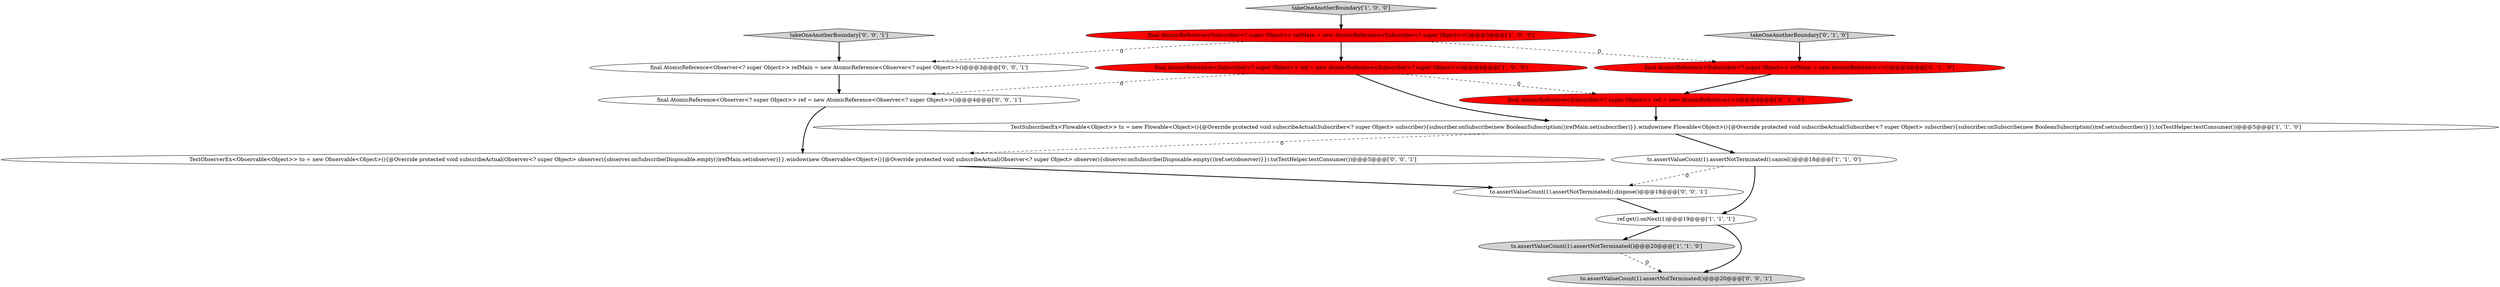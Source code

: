 digraph {
3 [style = filled, label = "takeOneAnotherBoundary['1', '0', '0']", fillcolor = lightgray, shape = diamond image = "AAA0AAABBB1BBB"];
6 [style = filled, label = "final AtomicReference<Subscriber<? super Object>> refMain = new AtomicReference<Subscriber<? super Object>>()@@@3@@@['1', '0', '0']", fillcolor = red, shape = ellipse image = "AAA1AAABBB1BBB"];
11 [style = filled, label = "to.assertValueCount(1).assertNotTerminated()@@@20@@@['0', '0', '1']", fillcolor = lightgray, shape = ellipse image = "AAA0AAABBB3BBB"];
12 [style = filled, label = "final AtomicReference<Observer<? super Object>> ref = new AtomicReference<Observer<? super Object>>()@@@4@@@['0', '0', '1']", fillcolor = white, shape = ellipse image = "AAA0AAABBB3BBB"];
13 [style = filled, label = "takeOneAnotherBoundary['0', '0', '1']", fillcolor = lightgray, shape = diamond image = "AAA0AAABBB3BBB"];
0 [style = filled, label = "ts.assertValueCount(1).assertNotTerminated()@@@20@@@['1', '1', '0']", fillcolor = lightgray, shape = ellipse image = "AAA0AAABBB1BBB"];
14 [style = filled, label = "TestObserverEx<Observable<Object>> to = new Observable<Object>(){@Override protected void subscribeActual(Observer<? super Object> observer){observer.onSubscribe(Disposable.empty())refMain.set(observer)}}.window(new Observable<Object>(){@Override protected void subscribeActual(Observer<? super Object> observer){observer.onSubscribe(Disposable.empty())ref.set(observer)}}).to(TestHelper.testConsumer())@@@5@@@['0', '0', '1']", fillcolor = white, shape = ellipse image = "AAA0AAABBB3BBB"];
1 [style = filled, label = "final AtomicReference<Subscriber<? super Object>> ref = new AtomicReference<Subscriber<? super Object>>()@@@4@@@['1', '0', '0']", fillcolor = red, shape = ellipse image = "AAA1AAABBB1BBB"];
2 [style = filled, label = "ts.assertValueCount(1).assertNotTerminated().cancel()@@@18@@@['1', '1', '0']", fillcolor = white, shape = ellipse image = "AAA0AAABBB1BBB"];
4 [style = filled, label = "TestSubscriberEx<Flowable<Object>> ts = new Flowable<Object>(){@Override protected void subscribeActual(Subscriber<? super Object> subscriber){subscriber.onSubscribe(new BooleanSubscription())refMain.set(subscriber)}}.window(new Flowable<Object>(){@Override protected void subscribeActual(Subscriber<? super Object> subscriber){subscriber.onSubscribe(new BooleanSubscription())ref.set(subscriber)}}).to(TestHelper.testConsumer())@@@5@@@['1', '1', '0']", fillcolor = white, shape = ellipse image = "AAA0AAABBB1BBB"];
7 [style = filled, label = "final AtomicReference<Subscriber<? super Object>> refMain = new AtomicReference<>()@@@3@@@['0', '1', '0']", fillcolor = red, shape = ellipse image = "AAA1AAABBB2BBB"];
10 [style = filled, label = "final AtomicReference<Observer<? super Object>> refMain = new AtomicReference<Observer<? super Object>>()@@@3@@@['0', '0', '1']", fillcolor = white, shape = ellipse image = "AAA0AAABBB3BBB"];
5 [style = filled, label = "ref.get().onNext(1)@@@19@@@['1', '1', '1']", fillcolor = white, shape = ellipse image = "AAA0AAABBB1BBB"];
9 [style = filled, label = "takeOneAnotherBoundary['0', '1', '0']", fillcolor = lightgray, shape = diamond image = "AAA0AAABBB2BBB"];
15 [style = filled, label = "to.assertValueCount(1).assertNotTerminated().dispose()@@@18@@@['0', '0', '1']", fillcolor = white, shape = ellipse image = "AAA0AAABBB3BBB"];
8 [style = filled, label = "final AtomicReference<Subscriber<? super Object>> ref = new AtomicReference<>()@@@4@@@['0', '1', '0']", fillcolor = red, shape = ellipse image = "AAA1AAABBB2BBB"];
13->10 [style = bold, label=""];
1->4 [style = bold, label=""];
6->7 [style = dashed, label="0"];
3->6 [style = bold, label=""];
0->11 [style = dashed, label="0"];
4->2 [style = bold, label=""];
9->7 [style = bold, label=""];
7->8 [style = bold, label=""];
15->5 [style = bold, label=""];
6->10 [style = dashed, label="0"];
2->15 [style = dashed, label="0"];
6->1 [style = bold, label=""];
1->12 [style = dashed, label="0"];
5->0 [style = bold, label=""];
10->12 [style = bold, label=""];
12->14 [style = bold, label=""];
1->8 [style = dashed, label="0"];
14->15 [style = bold, label=""];
5->11 [style = bold, label=""];
4->14 [style = dashed, label="0"];
8->4 [style = bold, label=""];
2->5 [style = bold, label=""];
}

